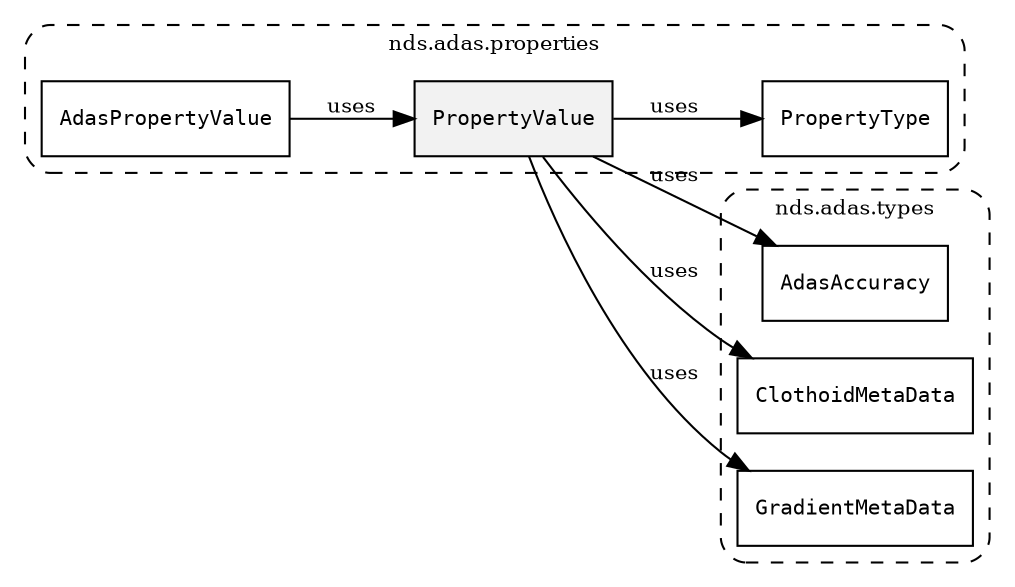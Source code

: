 /**
 * This dot file creates symbol collaboration diagram for PropertyValue.
 */
digraph ZSERIO
{
    node [shape=box, fontsize=10];
    rankdir="LR";
    fontsize=10;
    tooltip="PropertyValue collaboration diagram";

    subgraph "cluster_nds.adas.properties"
    {
        style="dashed, rounded";
        label="nds.adas.properties";
        tooltip="Package nds.adas.properties";
        href="../../../content/packages/nds.adas.properties.html#Package-nds-adas-properties";
        target="_parent";

        "PropertyValue" [style="filled", fillcolor="#0000000D", target="_parent", label=<<font face="monospace"><table align="center" border="0" cellspacing="0" cellpadding="0"><tr><td href="../../../content/packages/nds.adas.properties.html#Choice-PropertyValue" title="Choice defined in nds.adas.properties">PropertyValue</td></tr></table></font>>];
        "PropertyType" [target="_parent", label=<<font face="monospace"><table align="center" border="0" cellspacing="0" cellpadding="0"><tr><td href="../../../content/packages/nds.adas.properties.html#Enum-PropertyType" title="Enum defined in nds.adas.properties">PropertyType</td></tr></table></font>>];
        "AdasPropertyValue" [target="_parent", label=<<font face="monospace"><table align="center" border="0" cellspacing="0" cellpadding="0"><tr><td href="../../../content/packages/nds.adas.properties.html#Structure-AdasPropertyValue" title="Structure defined in nds.adas.properties">AdasPropertyValue</td></tr></table></font>>];
    }

    subgraph "cluster_nds.adas.types"
    {
        style="dashed, rounded";
        label="nds.adas.types";
        tooltip="Package nds.adas.types";
        href="../../../content/packages/nds.adas.types.html#Package-nds-adas-types";
        target="_parent";

        "AdasAccuracy" [target="_parent", label=<<font face="monospace"><table align="center" border="0" cellspacing="0" cellpadding="0"><tr><td href="../../../content/packages/nds.adas.types.html#Enum-AdasAccuracy" title="Enum defined in nds.adas.types">AdasAccuracy</td></tr></table></font>>];
        "ClothoidMetaData" [target="_parent", label=<<font face="monospace"><table align="center" border="0" cellspacing="0" cellpadding="0"><tr><td href="../../../content/packages/nds.adas.types.html#Structure-ClothoidMetaData" title="Structure defined in nds.adas.types">ClothoidMetaData</td></tr></table></font>>];
        "GradientMetaData" [target="_parent", label=<<font face="monospace"><table align="center" border="0" cellspacing="0" cellpadding="0"><tr><td href="../../../content/packages/nds.adas.types.html#Structure-GradientMetaData" title="Structure defined in nds.adas.types">GradientMetaData</td></tr></table></font>>];
    }

    "PropertyValue" -> "PropertyType" [label="uses", fontsize=10];
    "PropertyValue" -> "AdasAccuracy" [label="uses", fontsize=10];
    "PropertyValue" -> "ClothoidMetaData" [label="uses", fontsize=10];
    "PropertyValue" -> "GradientMetaData" [label="uses", fontsize=10];
    "AdasPropertyValue" -> "PropertyValue" [label="uses", fontsize=10];
}
